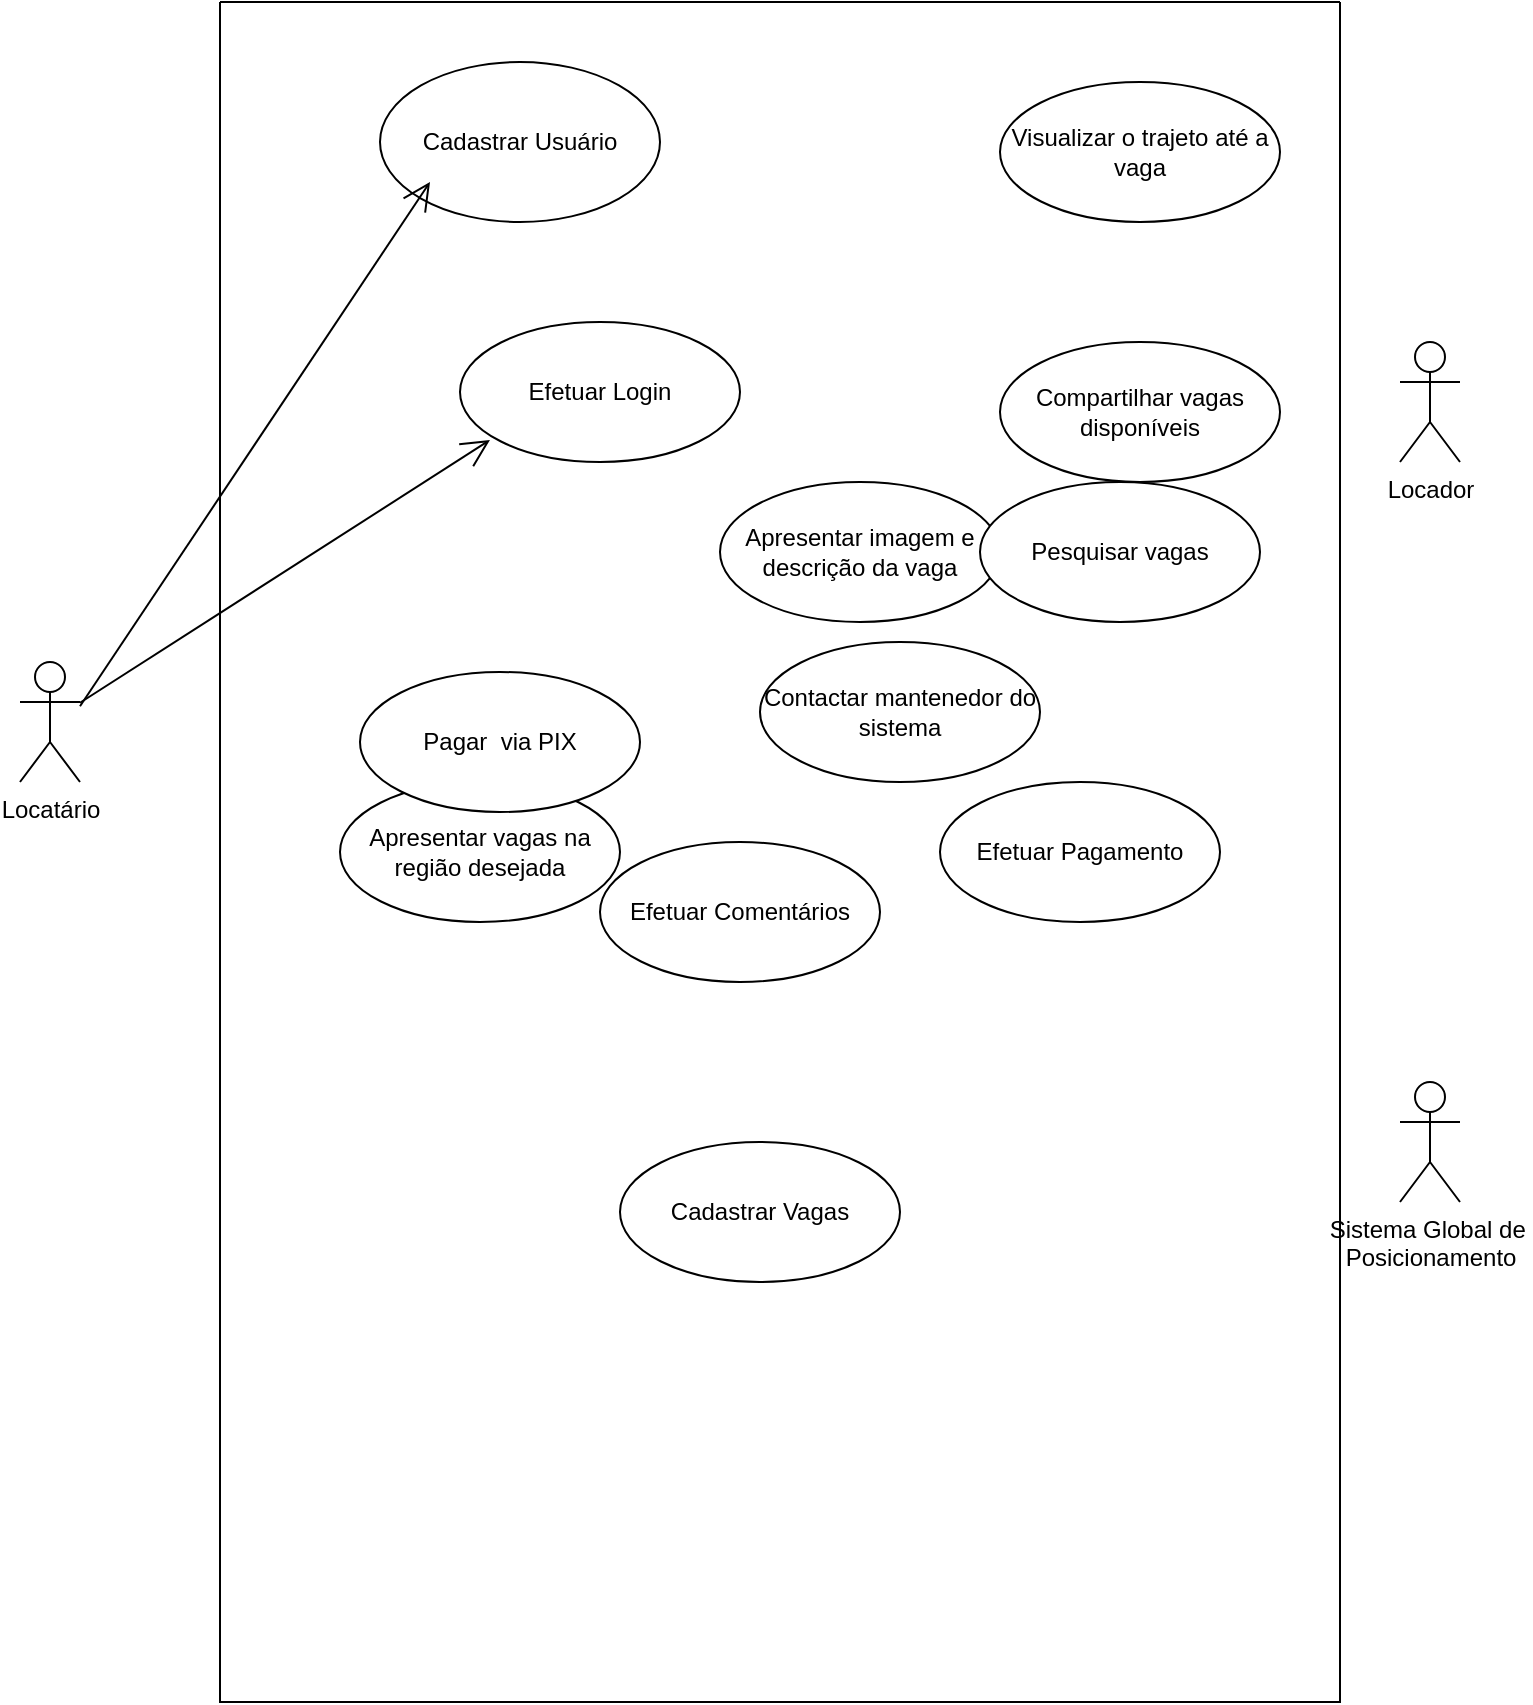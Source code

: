 <mxfile version="21.6.9" type="github">
  <diagram name="Página-1" id="OqUmhLXzAGNoVV07hsoO">
    <mxGraphModel dx="880" dy="438" grid="1" gridSize="10" guides="1" tooltips="1" connect="1" arrows="1" fold="1" page="1" pageScale="1" pageWidth="827" pageHeight="1169" math="0" shadow="0">
      <root>
        <mxCell id="0" />
        <mxCell id="1" parent="0" />
        <mxCell id="7VLa77z8znclignIy_Kp-3" value="" style="swimlane;startSize=0;" vertex="1" parent="1">
          <mxGeometry x="140" y="110" width="560" height="850" as="geometry" />
        </mxCell>
        <mxCell id="7VLa77z8znclignIy_Kp-6" value="Apresentar vagas na região desejada" style="ellipse;whiteSpace=wrap;html=1;" vertex="1" parent="7VLa77z8znclignIy_Kp-3">
          <mxGeometry x="60" y="390" width="140" height="70" as="geometry" />
        </mxCell>
        <mxCell id="7VLa77z8znclignIy_Kp-8" value="Visualizar o trajeto até a vaga" style="ellipse;whiteSpace=wrap;html=1;" vertex="1" parent="7VLa77z8znclignIy_Kp-3">
          <mxGeometry x="390" y="40" width="140" height="70" as="geometry" />
        </mxCell>
        <mxCell id="7VLa77z8znclignIy_Kp-7" value="Apresentar imagem e descrição da vaga" style="ellipse;whiteSpace=wrap;html=1;" vertex="1" parent="7VLa77z8znclignIy_Kp-3">
          <mxGeometry x="250" y="240" width="140" height="70" as="geometry" />
        </mxCell>
        <mxCell id="7VLa77z8znclignIy_Kp-11" value="Cadastrar Usuário" style="ellipse;whiteSpace=wrap;html=1;" vertex="1" parent="7VLa77z8znclignIy_Kp-3">
          <mxGeometry x="80" y="30" width="140" height="80" as="geometry" />
        </mxCell>
        <mxCell id="7VLa77z8znclignIy_Kp-13" value="Contactar mantenedor do sistema" style="ellipse;whiteSpace=wrap;html=1;" vertex="1" parent="7VLa77z8znclignIy_Kp-3">
          <mxGeometry x="270" y="320" width="140" height="70" as="geometry" />
        </mxCell>
        <mxCell id="7VLa77z8znclignIy_Kp-16" value="Efetuar Pagamento" style="ellipse;whiteSpace=wrap;html=1;" vertex="1" parent="7VLa77z8znclignIy_Kp-3">
          <mxGeometry x="360" y="390" width="140" height="70" as="geometry" />
        </mxCell>
        <mxCell id="7VLa77z8znclignIy_Kp-19" value="Efetuar Login" style="ellipse;whiteSpace=wrap;html=1;" vertex="1" parent="7VLa77z8znclignIy_Kp-3">
          <mxGeometry x="120" y="160" width="140" height="70" as="geometry" />
        </mxCell>
        <mxCell id="7VLa77z8znclignIy_Kp-18" value="Compartilhar vagas disponíveis" style="ellipse;whiteSpace=wrap;html=1;" vertex="1" parent="7VLa77z8znclignIy_Kp-3">
          <mxGeometry x="390" y="170" width="140" height="70" as="geometry" />
        </mxCell>
        <mxCell id="7VLa77z8znclignIy_Kp-17" value="Cadastrar Vagas" style="ellipse;whiteSpace=wrap;html=1;" vertex="1" parent="7VLa77z8znclignIy_Kp-3">
          <mxGeometry x="200" y="570" width="140" height="70" as="geometry" />
        </mxCell>
        <mxCell id="7VLa77z8znclignIy_Kp-15" value="Pagar&amp;nbsp; via PIX" style="ellipse;whiteSpace=wrap;html=1;" vertex="1" parent="7VLa77z8znclignIy_Kp-3">
          <mxGeometry x="70" y="335" width="140" height="70" as="geometry" />
        </mxCell>
        <mxCell id="7VLa77z8znclignIy_Kp-14" value="Efetuar Comentários" style="ellipse;whiteSpace=wrap;html=1;" vertex="1" parent="7VLa77z8znclignIy_Kp-3">
          <mxGeometry x="190" y="420" width="140" height="70" as="geometry" />
        </mxCell>
        <mxCell id="7VLa77z8znclignIy_Kp-12" value="Pesquisar vagas" style="ellipse;whiteSpace=wrap;html=1;" vertex="1" parent="7VLa77z8znclignIy_Kp-3">
          <mxGeometry x="380" y="240" width="140" height="70" as="geometry" />
        </mxCell>
        <mxCell id="7VLa77z8znclignIy_Kp-4" value="Locatário" style="shape=umlActor;verticalLabelPosition=bottom;verticalAlign=top;html=1;outlineConnect=0;" vertex="1" parent="1">
          <mxGeometry x="40" y="440" width="30" height="60" as="geometry" />
        </mxCell>
        <mxCell id="7VLa77z8znclignIy_Kp-5" value="Locador" style="shape=umlActor;verticalLabelPosition=bottom;verticalAlign=top;html=1;outlineConnect=0;" vertex="1" parent="1">
          <mxGeometry x="730" y="280" width="30" height="60" as="geometry" />
        </mxCell>
        <mxCell id="7VLa77z8znclignIy_Kp-10" value="Sistema Global de&amp;nbsp;&lt;br&gt;Posicionamento" style="shape=umlActor;verticalLabelPosition=bottom;verticalAlign=top;html=1;" vertex="1" parent="1">
          <mxGeometry x="730" y="650" width="30" height="60" as="geometry" />
        </mxCell>
        <mxCell id="7VLa77z8znclignIy_Kp-27" value="" style="endArrow=open;endFill=1;endSize=12;html=1;rounded=0;" edge="1" parent="1">
          <mxGeometry width="160" relative="1" as="geometry">
            <mxPoint x="70" y="462.14" as="sourcePoint" />
            <mxPoint x="245.008" y="200.004" as="targetPoint" />
          </mxGeometry>
        </mxCell>
        <mxCell id="7VLa77z8znclignIy_Kp-29" value="" style="endArrow=open;endFill=1;endSize=12;html=1;rounded=0;entryX=0.107;entryY=0.843;entryDx=0;entryDy=0;entryPerimeter=0;" edge="1" parent="1" source="7VLa77z8znclignIy_Kp-4" target="7VLa77z8znclignIy_Kp-19">
          <mxGeometry width="160" relative="1" as="geometry">
            <mxPoint x="300" y="330" as="sourcePoint" />
            <mxPoint x="460" y="330" as="targetPoint" />
          </mxGeometry>
        </mxCell>
      </root>
    </mxGraphModel>
  </diagram>
</mxfile>
